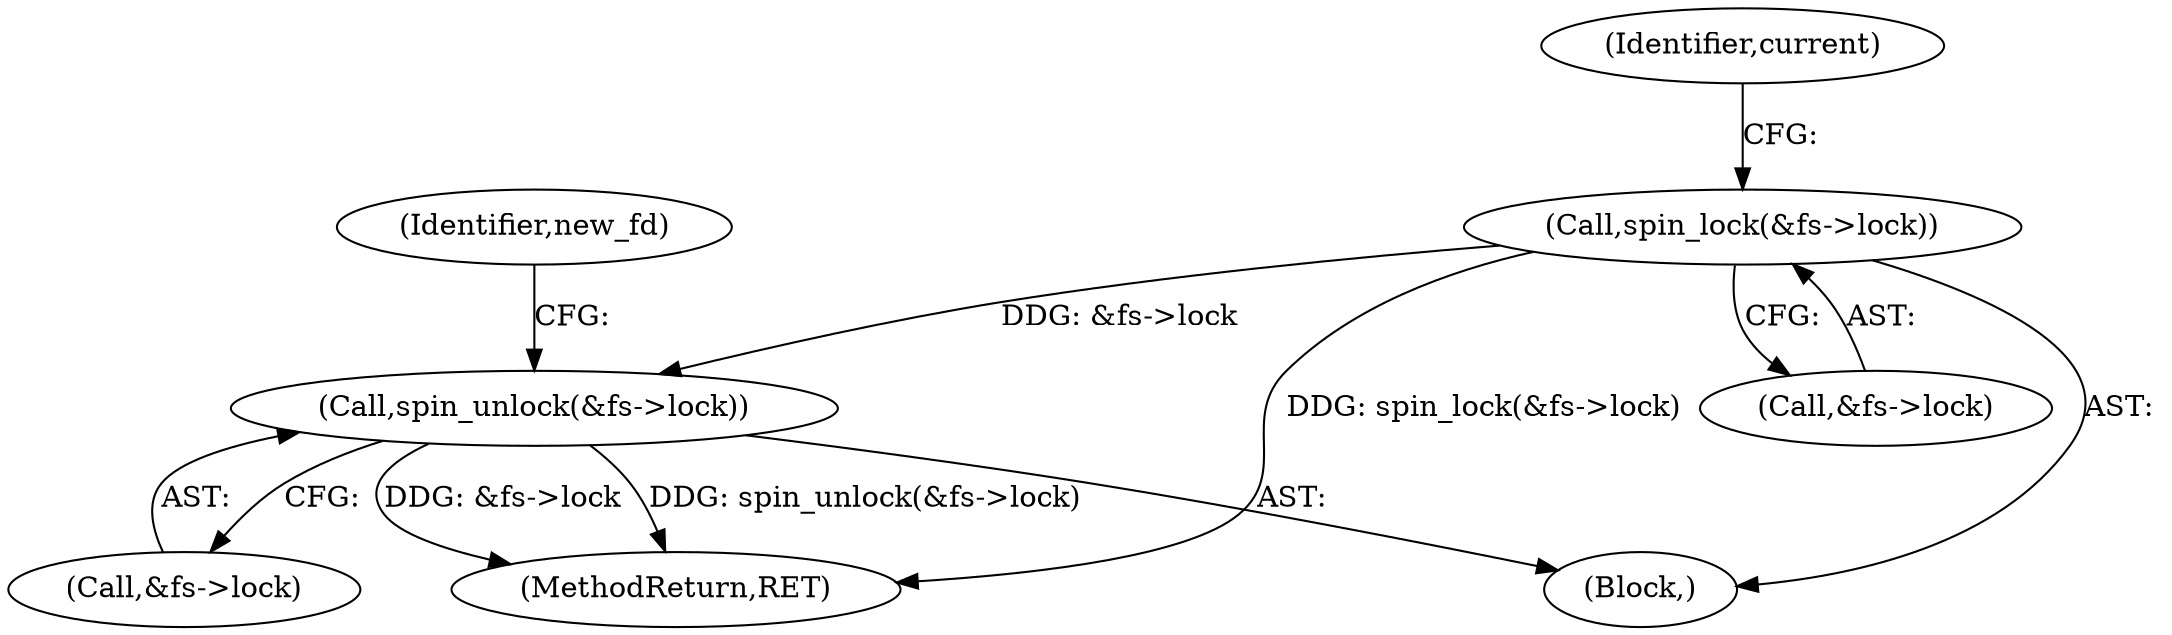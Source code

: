 digraph "0_linux_e66eded8309ebf679d3d3c1f5820d1f2ca332c71@pointer" {
"1000278" [label="(Call,spin_unlock(&fs->lock))"];
"1000256" [label="(Call,spin_lock(&fs->lock))"];
"1000327" [label="(MethodReturn,RET)"];
"1000284" [label="(Identifier,new_fd)"];
"1000278" [label="(Call,spin_unlock(&fs->lock))"];
"1000256" [label="(Call,spin_lock(&fs->lock))"];
"1000279" [label="(Call,&fs->lock)"];
"1000250" [label="(Block,)"];
"1000257" [label="(Call,&fs->lock)"];
"1000263" [label="(Identifier,current)"];
"1000278" -> "1000250"  [label="AST: "];
"1000278" -> "1000279"  [label="CFG: "];
"1000279" -> "1000278"  [label="AST: "];
"1000284" -> "1000278"  [label="CFG: "];
"1000278" -> "1000327"  [label="DDG: spin_unlock(&fs->lock)"];
"1000278" -> "1000327"  [label="DDG: &fs->lock"];
"1000256" -> "1000278"  [label="DDG: &fs->lock"];
"1000256" -> "1000250"  [label="AST: "];
"1000256" -> "1000257"  [label="CFG: "];
"1000257" -> "1000256"  [label="AST: "];
"1000263" -> "1000256"  [label="CFG: "];
"1000256" -> "1000327"  [label="DDG: spin_lock(&fs->lock)"];
}
